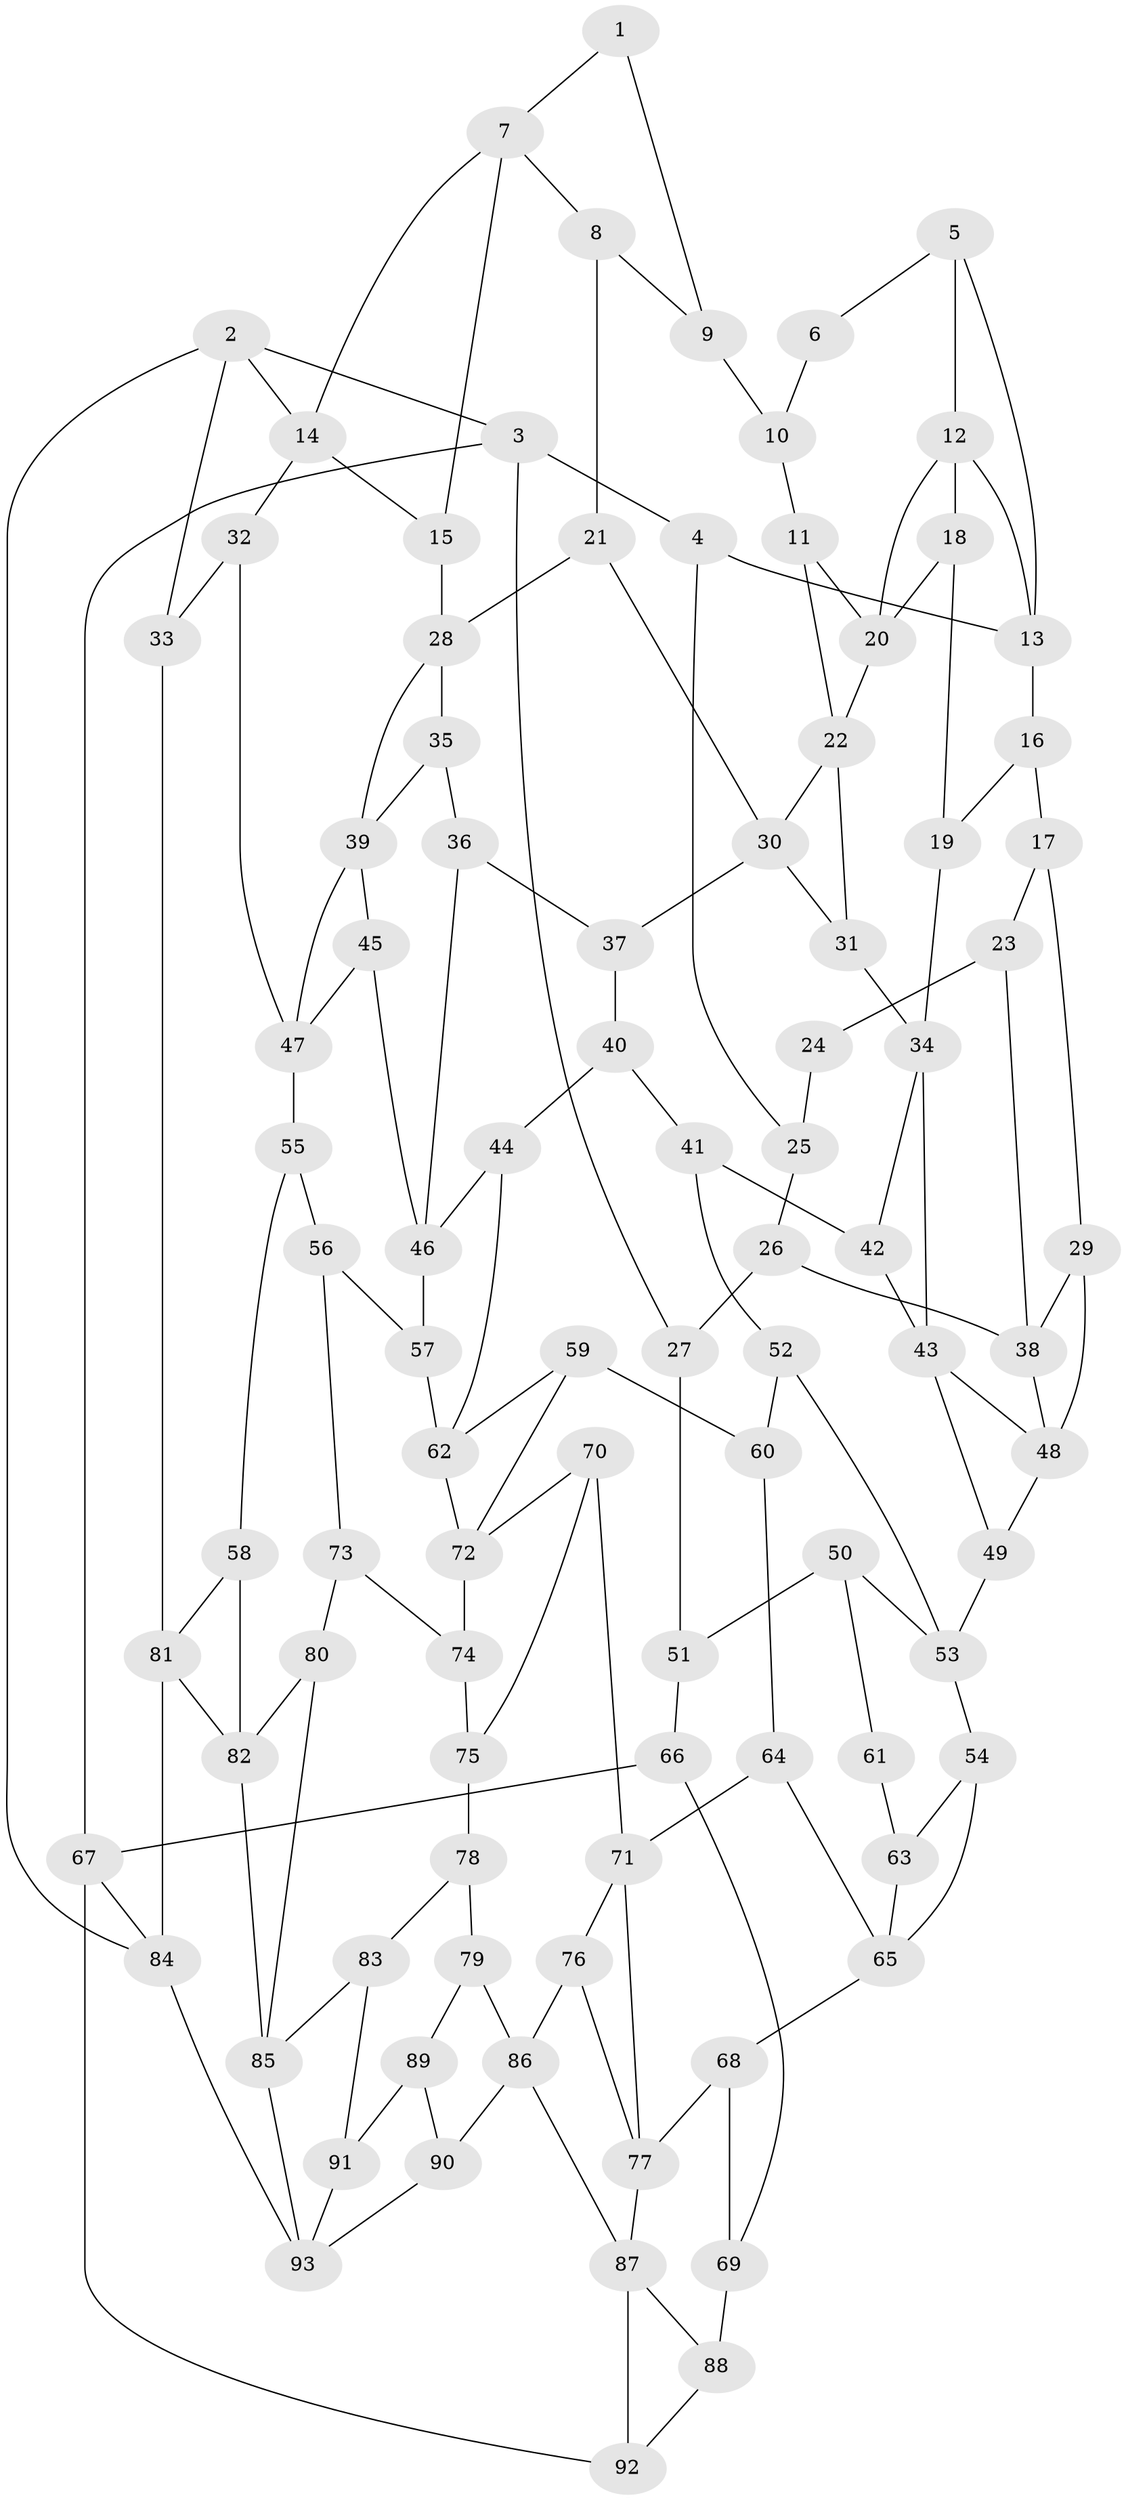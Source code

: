 // original degree distribution, {3: 0.015151515151515152, 4: 0.20454545454545456, 5: 0.5909090909090909, 6: 0.1893939393939394}
// Generated by graph-tools (version 1.1) at 2025/38/03/04/25 23:38:25]
// undirected, 93 vertices, 153 edges
graph export_dot {
  node [color=gray90,style=filled];
  1;
  2;
  3;
  4;
  5;
  6;
  7;
  8;
  9;
  10;
  11;
  12;
  13;
  14;
  15;
  16;
  17;
  18;
  19;
  20;
  21;
  22;
  23;
  24;
  25;
  26;
  27;
  28;
  29;
  30;
  31;
  32;
  33;
  34;
  35;
  36;
  37;
  38;
  39;
  40;
  41;
  42;
  43;
  44;
  45;
  46;
  47;
  48;
  49;
  50;
  51;
  52;
  53;
  54;
  55;
  56;
  57;
  58;
  59;
  60;
  61;
  62;
  63;
  64;
  65;
  66;
  67;
  68;
  69;
  70;
  71;
  72;
  73;
  74;
  75;
  76;
  77;
  78;
  79;
  80;
  81;
  82;
  83;
  84;
  85;
  86;
  87;
  88;
  89;
  90;
  91;
  92;
  93;
  1 -- 7 [weight=1.0];
  1 -- 9 [weight=1.0];
  2 -- 3 [weight=1.0];
  2 -- 14 [weight=1.0];
  2 -- 33 [weight=1.0];
  2 -- 84 [weight=1.0];
  3 -- 4 [weight=1.0];
  3 -- 27 [weight=1.0];
  3 -- 67 [weight=1.0];
  4 -- 13 [weight=1.0];
  4 -- 25 [weight=1.0];
  5 -- 6 [weight=1.0];
  5 -- 12 [weight=1.0];
  5 -- 13 [weight=1.0];
  6 -- 10 [weight=1.0];
  7 -- 8 [weight=1.0];
  7 -- 14 [weight=1.0];
  7 -- 15 [weight=1.0];
  8 -- 9 [weight=1.0];
  8 -- 21 [weight=1.0];
  9 -- 10 [weight=2.0];
  10 -- 11 [weight=1.0];
  11 -- 20 [weight=1.0];
  11 -- 22 [weight=1.0];
  12 -- 13 [weight=1.0];
  12 -- 18 [weight=1.0];
  12 -- 20 [weight=1.0];
  13 -- 16 [weight=1.0];
  14 -- 15 [weight=1.0];
  14 -- 32 [weight=1.0];
  15 -- 28 [weight=1.0];
  16 -- 17 [weight=1.0];
  16 -- 19 [weight=1.0];
  17 -- 23 [weight=1.0];
  17 -- 29 [weight=1.0];
  18 -- 19 [weight=1.0];
  18 -- 20 [weight=1.0];
  19 -- 34 [weight=1.0];
  20 -- 22 [weight=1.0];
  21 -- 28 [weight=1.0];
  21 -- 30 [weight=1.0];
  22 -- 30 [weight=1.0];
  22 -- 31 [weight=1.0];
  23 -- 24 [weight=2.0];
  23 -- 38 [weight=1.0];
  24 -- 25 [weight=2.0];
  25 -- 26 [weight=1.0];
  26 -- 27 [weight=1.0];
  26 -- 38 [weight=1.0];
  27 -- 51 [weight=1.0];
  28 -- 35 [weight=1.0];
  28 -- 39 [weight=1.0];
  29 -- 38 [weight=1.0];
  29 -- 48 [weight=1.0];
  30 -- 31 [weight=1.0];
  30 -- 37 [weight=1.0];
  31 -- 34 [weight=1.0];
  32 -- 33 [weight=1.0];
  32 -- 47 [weight=1.0];
  33 -- 81 [weight=1.0];
  34 -- 42 [weight=1.0];
  34 -- 43 [weight=1.0];
  35 -- 36 [weight=1.0];
  35 -- 39 [weight=1.0];
  36 -- 37 [weight=1.0];
  36 -- 46 [weight=1.0];
  37 -- 40 [weight=1.0];
  38 -- 48 [weight=1.0];
  39 -- 45 [weight=1.0];
  39 -- 47 [weight=1.0];
  40 -- 41 [weight=1.0];
  40 -- 44 [weight=1.0];
  41 -- 42 [weight=1.0];
  41 -- 52 [weight=1.0];
  42 -- 43 [weight=1.0];
  43 -- 48 [weight=1.0];
  43 -- 49 [weight=1.0];
  44 -- 46 [weight=1.0];
  44 -- 62 [weight=1.0];
  45 -- 46 [weight=1.0];
  45 -- 47 [weight=1.0];
  46 -- 57 [weight=1.0];
  47 -- 55 [weight=1.0];
  48 -- 49 [weight=1.0];
  49 -- 53 [weight=1.0];
  50 -- 51 [weight=1.0];
  50 -- 53 [weight=1.0];
  50 -- 61 [weight=2.0];
  51 -- 66 [weight=1.0];
  52 -- 53 [weight=1.0];
  52 -- 60 [weight=1.0];
  53 -- 54 [weight=1.0];
  54 -- 63 [weight=1.0];
  54 -- 65 [weight=1.0];
  55 -- 56 [weight=1.0];
  55 -- 58 [weight=1.0];
  56 -- 57 [weight=1.0];
  56 -- 73 [weight=1.0];
  57 -- 62 [weight=1.0];
  58 -- 81 [weight=1.0];
  58 -- 82 [weight=1.0];
  59 -- 60 [weight=1.0];
  59 -- 62 [weight=1.0];
  59 -- 72 [weight=1.0];
  60 -- 64 [weight=1.0];
  61 -- 63 [weight=2.0];
  62 -- 72 [weight=1.0];
  63 -- 65 [weight=1.0];
  64 -- 65 [weight=1.0];
  64 -- 71 [weight=1.0];
  65 -- 68 [weight=1.0];
  66 -- 67 [weight=1.0];
  66 -- 69 [weight=1.0];
  67 -- 84 [weight=1.0];
  67 -- 92 [weight=1.0];
  68 -- 69 [weight=1.0];
  68 -- 77 [weight=1.0];
  69 -- 88 [weight=2.0];
  70 -- 71 [weight=1.0];
  70 -- 72 [weight=1.0];
  70 -- 75 [weight=1.0];
  71 -- 76 [weight=1.0];
  71 -- 77 [weight=1.0];
  72 -- 74 [weight=1.0];
  73 -- 74 [weight=1.0];
  73 -- 80 [weight=1.0];
  74 -- 75 [weight=1.0];
  75 -- 78 [weight=1.0];
  76 -- 77 [weight=1.0];
  76 -- 86 [weight=1.0];
  77 -- 87 [weight=1.0];
  78 -- 79 [weight=1.0];
  78 -- 83 [weight=1.0];
  79 -- 86 [weight=1.0];
  79 -- 89 [weight=1.0];
  80 -- 82 [weight=1.0];
  80 -- 85 [weight=1.0];
  81 -- 82 [weight=1.0];
  81 -- 84 [weight=1.0];
  82 -- 85 [weight=1.0];
  83 -- 85 [weight=1.0];
  83 -- 91 [weight=1.0];
  84 -- 93 [weight=1.0];
  85 -- 93 [weight=1.0];
  86 -- 87 [weight=1.0];
  86 -- 90 [weight=1.0];
  87 -- 88 [weight=1.0];
  87 -- 92 [weight=1.0];
  88 -- 92 [weight=1.0];
  89 -- 90 [weight=1.0];
  89 -- 91 [weight=2.0];
  90 -- 93 [weight=1.0];
  91 -- 93 [weight=1.0];
}
